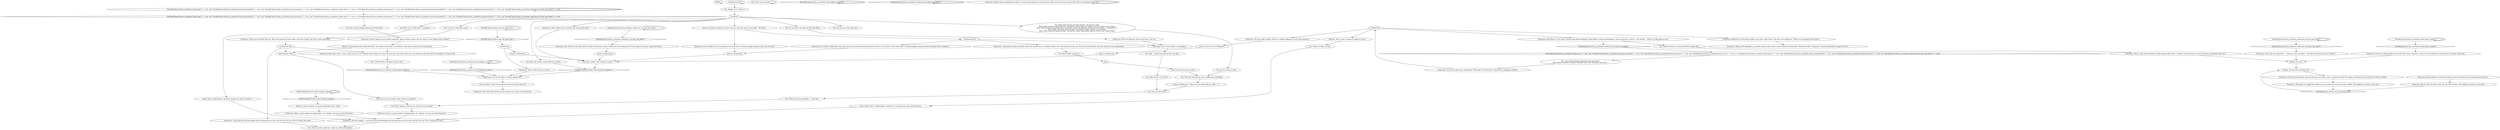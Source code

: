 # WHIRLING F2 ORB / Faschist Quest Initiation
# Endurance urges you to find a way to turn back time -- in the name of Revachol, in the name of love.
# ==================================================
digraph G {
	  0 [label="START"];
	  1 [label="input"];
	  2 [label="Endurance: Back there, in your sleep. All the weak-willed delinquents, dilly-dalliers, foreign moneylenders, insane anarchists, and yes -- the wöömen -- they've run this place to ruin."];
	  3 [label="You: I like it just fine right here, right now. [Discard thought.]"];
	  4 [label="Endurance: Protect the Suzerainty, clean up the city, revive disco music, and get her back? You could save Revachol. You could be the *man*, bröther."];
	  5 [label="Untitled hub (02)"];
	  6 [label="Half Light: Love is shit, loyalty is meaningless."];
	  7 [label="You: So how do I find these men?"];
	  8 [label="You: No one comes to mind."];
	  9 [label="Endurance: Yeah, that was a good one -- a treasure trove of wisdom -- but don't worry, there must be *others*."];
	  10 [label="Logic: Three 'traditionalists' should be enough. No need to overdo it."];
	  11 [label="Jump to: [Endurance: \"There must be others like you. Men,...\"]"];
	  12 [label="Endurance: No, not her. She's a woman. Anyone else?"];
	  13 [label="Jump to: [hubotoron]"];
	  14 [label="Endurance: But just imagine... to go back with the knowledge and the experience you now have and do it all over. Do it *richtig* this time?"];
	  15 [label="Untitled hub (02)"];
	  16 [label="You: You know, I think I'm just gonna let this one slide. [Opt out.]"];
	  17 [label="Jump to: [hubotoron]"];
	  18 [label="You: I *do* feel like everything's gone to shit..."];
	  19 [label="Variable[\"plaza.fascha_q_initiation_endurance_too_bad_rene_dead\"]"];
	  20 [label="Variable[\"plaza.fascha_q_initiation_endurance_too_bad_rene_dead\"]", shape=diamond];
	  21 [label="!(Variable[\"plaza.fascha_q_initiation_endurance_too_bad_rene_dead\"])", shape=diamond];
	  22 [label="You: Those sons of bitches..."];
	  23 [label="Endurance: The game was rigged from before you even knew how the pieces move, söldier. (The tightness spreads to your gut.)"];
	  24 [label="Inland Empire: Her?"];
	  25 [label="You: Okay, how do we do this?"];
	  26 [label="Endurance: You want to give up on redemption? *Revanche?* On Revachol?! I had you for a kingsman, bröther."];
	  27 [label="Endurance: Now *there* is man who values the past with passion. And you know how the saying goes: He who clings to the past, shapes the future."];
	  28 [label="Endurance: That's a good number of traditionalists. It's *ample*. Let's go see what they know."];
	  29 [label="Variable[\"plaza.fascha_q_initiation_rhet_longing_or_racist\"]"];
	  30 [label="Variable[\"plaza.fascha_q_initiation_rhet_longing_or_racist\"]", shape=diamond];
	  31 [label="!(Variable[\"plaza.fascha_q_initiation_rhet_longing_or_racist\"])", shape=diamond];
	  32 [label="IsTHCCookingOrFixed(\"radical_feminist_agenda\")"];
	  33 [label="IsTHCCookingOrFixed(\"radical_feminist_agenda\")", shape=diamond];
	  34 [label="!(IsTHCCookingOrFixed(\"radical_feminist_agenda\"))", shape=diamond];
	  35 [label="Endurance: Don't be ridiculous. They are all men, trust me."];
	  36 [label="Endurance: Now we're making bank! A man with *guts* and a *memory*. I felt it too. He could be a treasure trove of wisdom. Who else?"];
	  37 [label="Endurance: They're still all men, of course."];
	  38 [label="You: What's going on with my gut, did I not *eat* enough?"];
	  39 [label="Endurance: To go back with the knowledge and the experience you have now and do it all over? Do it *richtig* this time?"];
	  40 [label="You: Wait, get who back?"];
	  41 [label="Endurance: There must be others like you. Men, who long for the days when words like 'loyalty' and 'love' meant something."];
	  42 [label="Endurance: Think. Maybe you've already met someone like that?"];
	  43 [label="You: Gary would probably appreciate Old Revachol."];
	  44 [label="Variable[\"plaza.fascha_q_initiation_endurance_too_bad_rene_dead\"]"];
	  45 [label="Variable[\"plaza.fascha_q_initiation_endurance_too_bad_rene_dead\"]", shape=diamond];
	  46 [label="!(Variable[\"plaza.fascha_q_initiation_endurance_too_bad_rene_dead\"])", shape=diamond];
	  47 [label="Endurance: Four is a good number of traditionalists. It's *plenty*. Let's go see what they know."];
	  48 [label="Endurance: No, bröther, forget about your gut, we've got much more pressing matters to focus on. It’s time to *turn back time*. (A solemn gurgle emanates from the depths of your stomach.)"];
	  49 [label="You: Wait, one of them could easily be a woman."];
	  50 [label="You: I got a feeling Measurehead fits that description.\nMeasurehead seemed to long for the glory days of his Semenese ancestors..."];
	  51 [label="Endurance: Okay, don't worry -- that's what your gut is for, *feeling* these things out. Let me be your eyes and when I know for sure someone's got that special *something*, I'll tip you off."];
	  52 [label="You: Yeah... I think I'm gonna let this one slide."];
	  53 [label="Endurance: People whose yearning for the past is so great they barely live in the present. Those are the men you need to find. Those are the guys who'd know."];
	  54 [label="Untitled hub (02)"];
	  55 [label="You: You had me wrong. [Opt out.]"];
	  56 [label="You: No one else comes to mind."];
	  57 [label="Endurance: You were right, bröther. (There's a sudden tightness in your lower intestine.)"];
	  58 [label="You: I'm not sure if I'm *feeling it*."];
	  59 [label="You: What? What's going on?"];
	  60 [label="Untitled hub"];
	  61 [label="Shivers: A chill runs down your spine when you hear the name of your light -- Revachol..."];
	  62 [label="You: That grey-haired lorry driver might know something."];
	  63 [label="(Variable[\"plaza.fascha_q_initiation_found_gary\"] == true  and  Variable[\"plaza.fascha_q_initiation_found_measurehead\"] == true  and  Variable[\"plaza.fascha_q_initiation_found_lorryman\"] == true  and  Variable[\"plaza.fascha_q_initiation_found_rene\"] == true)  or  (Variable[\"plaza.fascha_q_initiation_found_gary\"] == true  and  Variable[\"plaza.fascha_q_initiation_found_measurehead\"] == true  and  Variable[\"plaza.fascha_q_initiation_found_lorryman\"] == true  and  Variable[\"plaza.fascha_q_initiation_endurance_too_bad_rene_dead\"] == true)"];
	  64 [label="(Variable[\"plaza.fascha_q_initiation_found_gary\"] == true  and  Variable[\"plaza.fascha_q_initiation_found_measurehead\"] == true  and  Variable[\"plaza.fascha_q_initiation_found_lorryman\"] == true  and  Variable[\"plaza.fascha_q_initiation_found_rene\"] == true)  or  (Variable[\"plaza.fascha_q_initiation_found_gary\"] == true  and  Variable[\"plaza.fascha_q_initiation_found_measurehead\"] == true  and  Variable[\"plaza.fascha_q_initiation_found_lorryman\"] == true  and  Variable[\"plaza.fascha_q_initiation_endurance_too_bad_rene_dead\"] == true)", shape=diamond];
	  65 [label="!((Variable[\"plaza.fascha_q_initiation_found_gary\"] == true  and  Variable[\"plaza.fascha_q_initiation_found_measurehead\"] == true  and  Variable[\"plaza.fascha_q_initiation_found_lorryman\"] == true  and  Variable[\"plaza.fascha_q_initiation_found_rene\"] == true)  or  (Variable[\"plaza.fascha_q_initiation_found_gary\"] == true  and  Variable[\"plaza.fascha_q_initiation_found_measurehead\"] == true  and  Variable[\"plaza.fascha_q_initiation_found_lorryman\"] == true  and  Variable[\"plaza.fascha_q_initiation_endurance_too_bad_rene_dead\"] == true))", shape=diamond];
	  66 [label="Logic: Three to four 'traditionalists' should do it. No need to go crazy with those guys."];
	  67 [label="Endurance: But you did. Not with words, but you *did*, bröther. (The tightness spreads to your gut.)"];
	  68 [label="Jump to: [hubotoron]"];
	  69 [label="Rhetoric: That is *not* a saying. It makes no sense."];
	  70 [label="You: Even if it was possible, what would it accomplish?"];
	  71 [label="Volition: No one, don't ask about her."];
	  72 [label="Endurance: Second chances are not about questions, they are about actions. Are you ready to start taking action, bröther?"];
	  73 [label="Endurance: Oh yes. (Your lower intestine rumbles approvingly.) Gary is *exactly* the kind of guy we want. He knows something! Who else?"];
	  74 [label="Endurance: Bullseye! (A reassuring rumble in your guts.) And *that's* the vibe we're looking for. *Those* are the people with answers."];
	  75 [label="You: Think of all the possibilities... I want this."];
	  76 [label="Variable[\"plaza.volition_dont_ask_about_her\"]"];
	  77 [label="Variable[\"plaza.volition_dont_ask_about_her\"]", shape=diamond];
	  78 [label="!(Variable[\"plaza.volition_dont_ask_about_her\"])", shape=diamond];
	  79 [label="Untitled hub"];
	  80 [label="Volition: You fool!"];
	  81 [label="Jump to: [hubotoron]"];
	  82 [label="Endurance: I will send you back to the time when the sun had not yet vanished, when it was still setting into the sea. The time of the Suzerain, the time when love was still possible."];
	  83 [label="You: Wait, couldn't one of them be a girl?"];
	  84 [label="hubotoron"];
	  85 [label="Endurance: History will remember us, and this time we don't have to worry about her being kind. *Praeterita redire*, kingsman. Charge for Revachol, charge for *love*!"];
	  86 [label="Rhetoric: And by 'longing' you meant 'blatantly racist', right?"];
	  87 [label="Variable[\"plaza.fascha_q_initiation_asked_about_women\"]"];
	  88 [label="Variable[\"plaza.fascha_q_initiation_asked_about_women\"]", shape=diamond];
	  89 [label="!(Variable[\"plaza.fascha_q_initiation_asked_about_women\"])", shape=diamond];
	  90 [label="Endurance: It has, bröther, but we are going to turn back time! (A solemn gurgle emanates from your stomach.)"];
	  91 [label="You: Well, if it's for Revachol... (Continue.)"];
	  92 [label="You: The fat lorryman was giving off that longing vibe."];
	  93 [label="You: I didn't actually say that."];
	  94 [label="Endurance: Measurehead is *exactly* the kind of man who'd know how to step back into the past."];
	  95 [label="Volition: Ultramarathon here meant Revachol. Our streets and all that. It's all there is. Just move on and answer the question."];
	  96 [label="You: No one misses the good old days like René."];
	  97 [label="You: René really missed the good old days. Too bad he's dead.\nRené really missed the good old days. Too bad he's dead. (Run your fingers over the medal on your chest.)\nRené really missed the good old days. Too bad he's dead. (Straighten your back in the uniform -- it demands it.) \nRené really missed the good old days. Too bad he's dead. (Glance at your jacket.)\nRené really missed the good old days. Too bad he's dead. (Mournfully slap the side of your striped thigh.)"];
	  98 [label="You: Alright, I'm in. [Opt in.]"];
	  99 [label="Endurance: Sure. Revachol will do just fine without you. Don't worry about her."];
	  0 -> 0
	  1 -> 56
	  2 -> 92
	  2 -> 21
	  4 -> 23
	  5 -> 24
	  5 -> 51
	  5 -> 39
	  6 -> 52
	  7 -> 41
	  8 -> 62
	  9 -> 80
	  10 -> 14
	  11 -> 40
	  12 -> 16
	  13 -> 83
	  14 -> 3
	  15 -> 98
	  15 -> 15
	  16 -> 99
	  17 -> 83
	  18 -> 89
	  19 -> 19
	  19 -> 20
	  20 -> 9
	  21 -> 65
	  22 -> 22
	  23 -> 78
	  24 -> 70
	  25 -> 40
	  26 -> 60
	  27 -> 68
	  28 -> 14
	  29 -> 29
	  29 -> 30
	  30 -> 12
	  31 -> 31
	  32 -> 32
	  32 -> 33
	  33 -> 86
	  34 -> 12
	  35 -> 6
	  36 -> 80
	  37 -> 12
	  38 -> 47
	  39 -> 3
	  40 -> 75
	  41 -> 5
	  42 -> 83
	  43 -> 72
	  44 -> 44
	  44 -> 45
	  45 -> 27
	  46 -> 46
	  47 -> 14
	  48 -> 81
	  49 -> 34
	  50 -> 26
	  51 -> 18
	  52 -> 25
	  53 -> 53
	  54 -> 48
	  54 -> 82
	  54 -> 6
	  56 -> 62
	  57 -> 58
	  58 -> 13
	  59 -> 1
	  60 -> 57
	  60 -> 74
	  60 -> 2
	  60 -> 69
	  61 -> 90
	  61 -> 54
	  62 -> 11
	  63 -> 64
	  63 -> 63
	  64 -> 43
	  65 -> 50
	  66 -> 14
	  67 -> 78
	  68 -> 83
	  69 -> 93
	  70 -> 38
	  71 -> 4
	  72 -> 95
	  73 -> 80
	  74 -> 85
	  75 -> 38
	  76 -> 76
	  76 -> 77
	  77 -> 79
	  78 -> 71
	  79 -> 17
	  79 -> 37
	  80 -> 71
	  81 -> 83
	  82 -> 59
	  83 -> 34
	  84 -> 96
	  84 -> 97
	  84 -> 7
	  84 -> 42
	  84 -> 49
	  84 -> 55
	  84 -> 91
	  84 -> 61
	  86 -> 28
	  87 -> 88
	  87 -> 87
	  88 -> 36
	  89 -> 12
	  90 -> 81
	  91 -> 10
	  92 -> 73
	  93 -> 66
	  94 -> 67
	  95 -> 24
	  95 -> 51
	  96 -> 35
	  97 -> 8
	  98 -> 84
}

